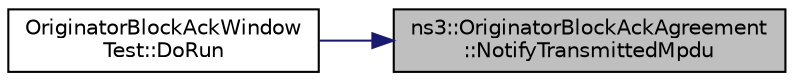 digraph "ns3::OriginatorBlockAckAgreement::NotifyTransmittedMpdu"
{
 // LATEX_PDF_SIZE
  edge [fontname="Helvetica",fontsize="10",labelfontname="Helvetica",labelfontsize="10"];
  node [fontname="Helvetica",fontsize="10",shape=record];
  rankdir="RL";
  Node1 [label="ns3::OriginatorBlockAckAgreement\l::NotifyTransmittedMpdu",height=0.2,width=0.4,color="black", fillcolor="grey75", style="filled", fontcolor="black",tooltip="Advance the transmit window so as to include the transmitted MPDU, if the latter is not an old packet..."];
  Node1 -> Node2 [dir="back",color="midnightblue",fontsize="10",style="solid",fontname="Helvetica"];
  Node2 [label="OriginatorBlockAckWindow\lTest::DoRun",height=0.2,width=0.4,color="black", fillcolor="white", style="filled",URL="$class_originator_block_ack_window_test.html#afa79ee872643cc855c1003121f9c564e",tooltip="Implementation to actually run this TestCase."];
}

